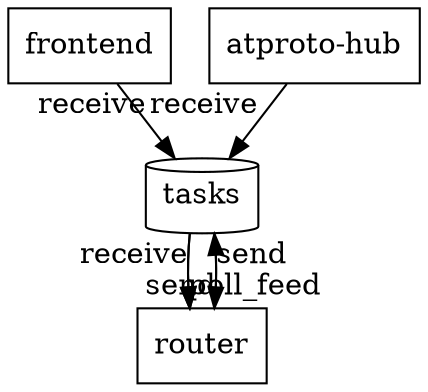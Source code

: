 digraph "bridgy fed" {

frontend [shape = box]
router [shape = box]
"atproto-hub" [shape = box]
tasks [shape = cylinder]

frontend -> tasks [xlabel = receive]
"atproto-hub" -> tasks [xlabel = receive]
tasks -> router [xlabel = receive]
tasks -> router [xlabel = send]
tasks -> router [xlabel = poll_feed]
router -> tasks [xlabel = send]

}
